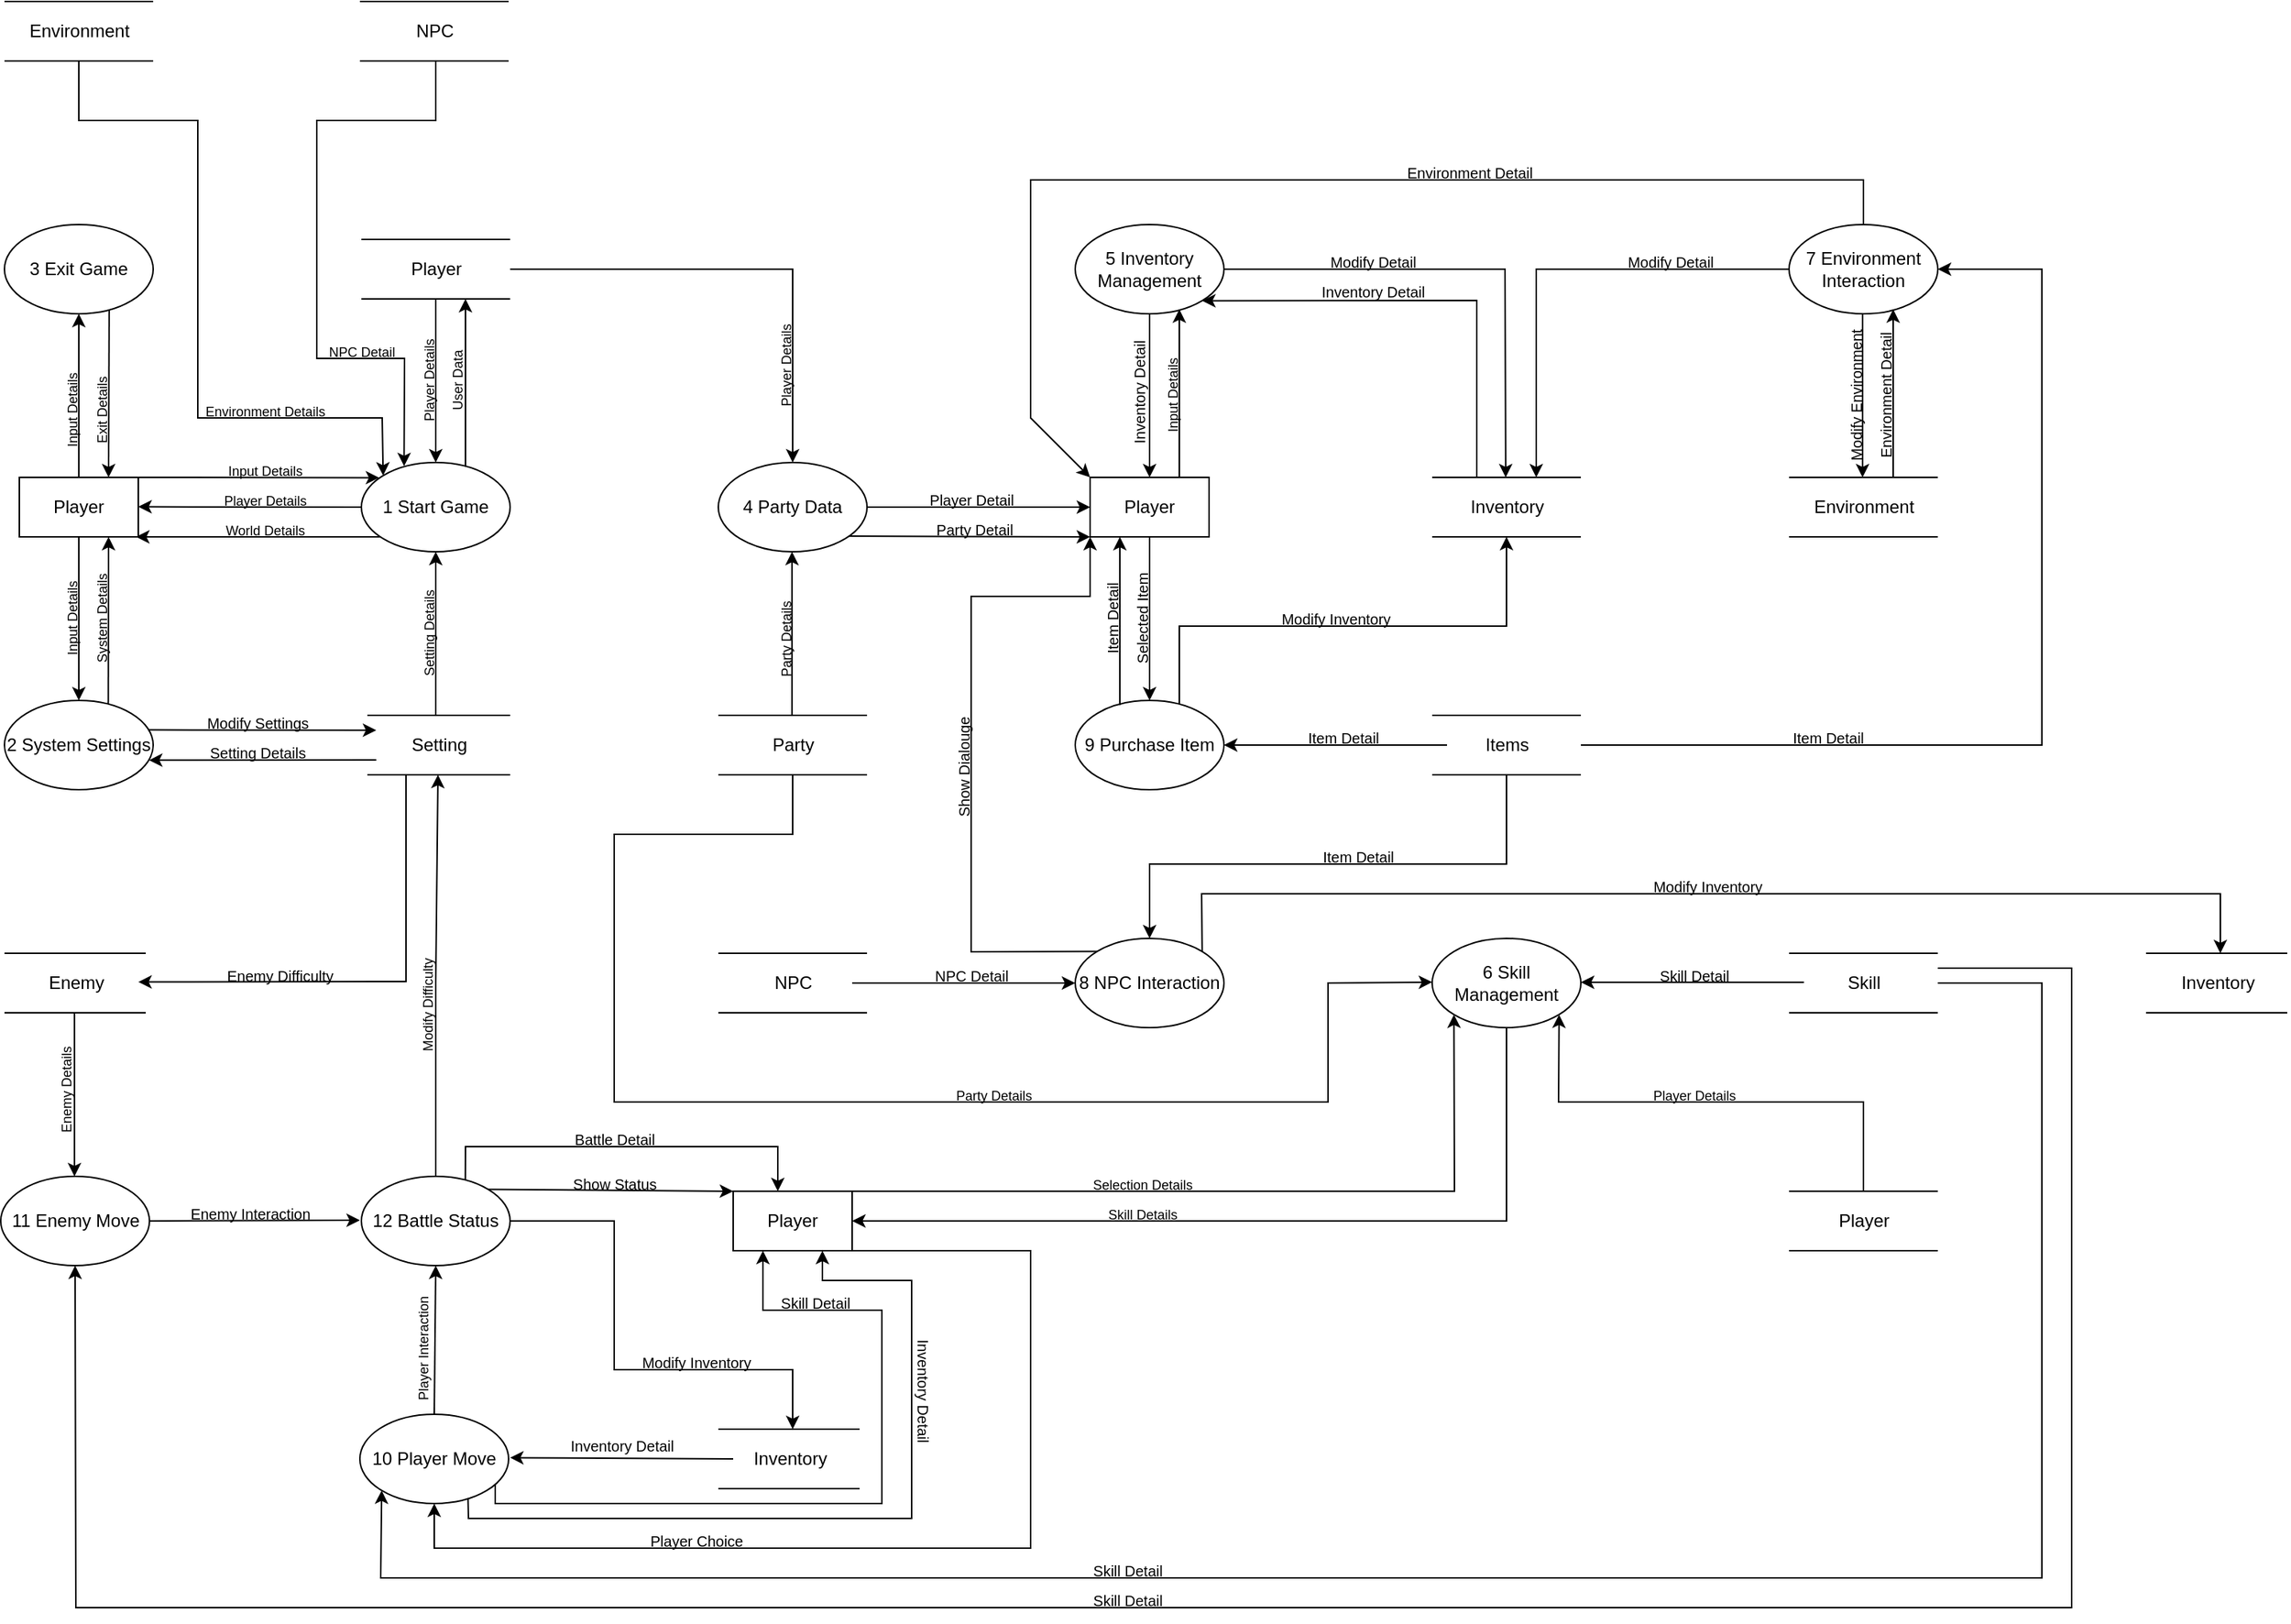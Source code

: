 <mxfile version="25.0.3">
  <diagram name="Page-1" id="CWhURNsdnc9tX_yfzeN_">
    <mxGraphModel dx="379" dy="1373" grid="1" gridSize="10" guides="1" tooltips="1" connect="1" arrows="1" fold="1" page="1" pageScale="1" pageWidth="827" pageHeight="1169" math="0" shadow="0">
      <root>
        <mxCell id="0" />
        <mxCell id="1" parent="0" />
        <mxCell id="9xch-vxLECyQSL4lX-pL-2" value="Player" style="rounded=0;whiteSpace=wrap;html=1;" parent="1" vertex="1">
          <mxGeometry x="80" y="120" width="80" height="40" as="geometry" />
        </mxCell>
        <mxCell id="9xch-vxLECyQSL4lX-pL-3" value="1 Start Game" style="ellipse;whiteSpace=wrap;html=1;" parent="1" vertex="1">
          <mxGeometry x="310" y="110" width="100" height="60" as="geometry" />
        </mxCell>
        <mxCell id="9xch-vxLECyQSL4lX-pL-4" value="2 System Settings" style="ellipse;whiteSpace=wrap;html=1;" parent="1" vertex="1">
          <mxGeometry x="70" y="270" width="100" height="60" as="geometry" />
        </mxCell>
        <mxCell id="9xch-vxLECyQSL4lX-pL-5" value="3 Exit Game" style="ellipse;whiteSpace=wrap;html=1;" parent="1" vertex="1">
          <mxGeometry x="70" y="-50" width="100" height="60" as="geometry" />
        </mxCell>
        <mxCell id="9xch-vxLECyQSL4lX-pL-6" value="8 NPC Interaction" style="ellipse;whiteSpace=wrap;html=1;" parent="1" vertex="1">
          <mxGeometry x="790" y="430" width="100" height="60" as="geometry" />
        </mxCell>
        <mxCell id="9xch-vxLECyQSL4lX-pL-7" value="7 Environment Interaction" style="ellipse;whiteSpace=wrap;html=1;" parent="1" vertex="1">
          <mxGeometry x="1270" y="-50" width="100" height="60" as="geometry" />
        </mxCell>
        <mxCell id="9xch-vxLECyQSL4lX-pL-8" value="5 Inventory Management" style="ellipse;whiteSpace=wrap;html=1;" parent="1" vertex="1">
          <mxGeometry x="790" y="-50" width="100" height="60" as="geometry" />
        </mxCell>
        <mxCell id="9xch-vxLECyQSL4lX-pL-9" value="6 Skill Management" style="ellipse;whiteSpace=wrap;html=1;" parent="1" vertex="1">
          <mxGeometry x="1030" y="430" width="100" height="60" as="geometry" />
        </mxCell>
        <mxCell id="9xch-vxLECyQSL4lX-pL-10" value="9 Purchase Item" style="ellipse;whiteSpace=wrap;html=1;" parent="1" vertex="1">
          <mxGeometry x="790" y="270" width="100" height="60" as="geometry" />
        </mxCell>
        <mxCell id="9xch-vxLECyQSL4lX-pL-11" value="10 Player Move" style="ellipse;whiteSpace=wrap;html=1;" parent="1" vertex="1">
          <mxGeometry x="309" y="750" width="100" height="60" as="geometry" />
        </mxCell>
        <mxCell id="9xch-vxLECyQSL4lX-pL-12" value="11 Enemy Move" style="ellipse;whiteSpace=wrap;html=1;" parent="1" vertex="1">
          <mxGeometry x="67.5" y="590" width="100" height="60" as="geometry" />
        </mxCell>
        <mxCell id="9xch-vxLECyQSL4lX-pL-13" value="4 Party Data" style="ellipse;whiteSpace=wrap;html=1;" parent="1" vertex="1">
          <mxGeometry x="550" y="110" width="100" height="60" as="geometry" />
        </mxCell>
        <mxCell id="9xch-vxLECyQSL4lX-pL-14" value="" style="endArrow=classic;html=1;rounded=0;entryX=0.12;entryY=0.17;entryDx=0;entryDy=0;entryPerimeter=0;" parent="1" target="9xch-vxLECyQSL4lX-pL-3" edge="1">
          <mxGeometry width="50" height="50" relative="1" as="geometry">
            <mxPoint x="160" y="120.0" as="sourcePoint" />
            <mxPoint x="310" y="120.0" as="targetPoint" />
          </mxGeometry>
        </mxCell>
        <mxCell id="9xch-vxLECyQSL4lX-pL-15" value="" style="endArrow=classic;html=1;rounded=0;entryX=0.5;entryY=1;entryDx=0;entryDy=0;exitX=0.5;exitY=0;exitDx=0;exitDy=0;" parent="1" source="9xch-vxLECyQSL4lX-pL-2" target="9xch-vxLECyQSL4lX-pL-5" edge="1">
          <mxGeometry width="50" height="50" relative="1" as="geometry">
            <mxPoint x="70" y="90" as="sourcePoint" />
            <mxPoint x="220" y="90" as="targetPoint" />
          </mxGeometry>
        </mxCell>
        <mxCell id="9xch-vxLECyQSL4lX-pL-16" value="" style="endArrow=classic;html=1;rounded=0;entryX=0.5;entryY=0;entryDx=0;entryDy=0;exitX=0.5;exitY=1;exitDx=0;exitDy=0;" parent="1" source="9xch-vxLECyQSL4lX-pL-2" target="9xch-vxLECyQSL4lX-pL-4" edge="1">
          <mxGeometry width="50" height="50" relative="1" as="geometry">
            <mxPoint x="130" y="130" as="sourcePoint" />
            <mxPoint x="130" y="20" as="targetPoint" />
          </mxGeometry>
        </mxCell>
        <mxCell id="9xch-vxLECyQSL4lX-pL-17" value="" style="endArrow=classic;html=1;rounded=0;entryX=1;entryY=0.75;entryDx=0;entryDy=0;exitX=0.126;exitY=0.833;exitDx=0;exitDy=0;exitPerimeter=0;" parent="1" source="9xch-vxLECyQSL4lX-pL-3" edge="1">
          <mxGeometry width="50" height="50" relative="1" as="geometry">
            <mxPoint x="320" y="160" as="sourcePoint" />
            <mxPoint x="158.5" y="160" as="targetPoint" />
          </mxGeometry>
        </mxCell>
        <mxCell id="9xch-vxLECyQSL4lX-pL-18" value="&lt;font style=&quot;font-size: 9px;&quot;&gt;Input Details&lt;/font&gt;" style="text;html=1;align=center;verticalAlign=middle;resizable=0;points=[];autosize=1;strokeColor=none;fillColor=none;" parent="1" vertex="1">
          <mxGeometry x="210" y="100" width="70" height="30" as="geometry" />
        </mxCell>
        <mxCell id="9xch-vxLECyQSL4lX-pL-19" value="&lt;font style=&quot;font-size: 9px;&quot;&gt;World Details&lt;/font&gt;" style="text;html=1;align=center;verticalAlign=middle;resizable=0;points=[];autosize=1;strokeColor=none;fillColor=none;" parent="1" vertex="1">
          <mxGeometry x="205" y="140" width="80" height="30" as="geometry" />
        </mxCell>
        <mxCell id="9xch-vxLECyQSL4lX-pL-20" value="" style="endArrow=classic;html=1;rounded=0;entryX=1;entryY=0;entryDx=0;entryDy=0;" parent="1" edge="1">
          <mxGeometry width="50" height="50" relative="1" as="geometry">
            <mxPoint x="310" y="140" as="sourcePoint" />
            <mxPoint x="160" y="139.76" as="targetPoint" />
          </mxGeometry>
        </mxCell>
        <mxCell id="9xch-vxLECyQSL4lX-pL-22" value="&lt;font style=&quot;font-size: 9px;&quot;&gt;Player Details&lt;/font&gt;" style="text;html=1;align=center;verticalAlign=middle;resizable=0;points=[];autosize=1;strokeColor=none;fillColor=none;" parent="1" vertex="1">
          <mxGeometry x="205" y="120" width="80" height="30" as="geometry" />
        </mxCell>
        <mxCell id="9xch-vxLECyQSL4lX-pL-23" value="&lt;font style=&quot;font-size: 9px;&quot;&gt;Input Details&lt;/font&gt;" style="text;html=1;align=center;verticalAlign=middle;resizable=0;points=[];autosize=1;strokeColor=none;fillColor=none;rotation=-90;" parent="1" vertex="1">
          <mxGeometry x="80" y="60" width="70" height="30" as="geometry" />
        </mxCell>
        <mxCell id="9xch-vxLECyQSL4lX-pL-25" value="" style="endArrow=classic;html=1;rounded=0;entryX=0.75;entryY=0;entryDx=0;entryDy=0;exitX=0.704;exitY=0.961;exitDx=0;exitDy=0;exitPerimeter=0;" parent="1" source="9xch-vxLECyQSL4lX-pL-5" target="9xch-vxLECyQSL4lX-pL-2" edge="1">
          <mxGeometry width="50" height="50" relative="1" as="geometry">
            <mxPoint x="140" y="10" as="sourcePoint" />
            <mxPoint x="180" y="60" as="targetPoint" />
          </mxGeometry>
        </mxCell>
        <mxCell id="9xch-vxLECyQSL4lX-pL-26" value="&lt;font style=&quot;font-size: 9px;&quot;&gt;Exit Details&lt;/font&gt;" style="text;html=1;align=center;verticalAlign=middle;resizable=0;points=[];autosize=1;strokeColor=none;fillColor=none;rotation=-90;" parent="1" vertex="1">
          <mxGeometry x="100" y="60" width="70" height="30" as="geometry" />
        </mxCell>
        <mxCell id="9xch-vxLECyQSL4lX-pL-27" value="&lt;font style=&quot;font-size: 9px;&quot;&gt;Setting Details&lt;/font&gt;" style="text;html=1;align=center;verticalAlign=middle;resizable=0;points=[];autosize=1;strokeColor=none;fillColor=none;rotation=-90;" parent="1" vertex="1">
          <mxGeometry x="315" y="210" width="80" height="30" as="geometry" />
        </mxCell>
        <mxCell id="9xch-vxLECyQSL4lX-pL-28" value="" style="endArrow=classic;html=1;rounded=0;entryX=0.5;entryY=1;entryDx=0;entryDy=0;exitX=0.698;exitY=0.041;exitDx=0;exitDy=0;exitPerimeter=0;" parent="1" source="9xch-vxLECyQSL4lX-pL-4" edge="1">
          <mxGeometry width="50" height="50" relative="1" as="geometry">
            <mxPoint x="140" y="270" as="sourcePoint" />
            <mxPoint x="140" y="160" as="targetPoint" />
          </mxGeometry>
        </mxCell>
        <mxCell id="9xch-vxLECyQSL4lX-pL-29" value="&lt;font style=&quot;font-size: 9px;&quot;&gt;System Details&lt;/font&gt;" style="text;html=1;align=center;verticalAlign=middle;resizable=0;points=[];autosize=1;strokeColor=none;fillColor=none;rotation=-90;" parent="1" vertex="1">
          <mxGeometry x="95" y="200" width="80" height="30" as="geometry" />
        </mxCell>
        <mxCell id="9xch-vxLECyQSL4lX-pL-34" value="" style="group" parent="1" vertex="1" connectable="0">
          <mxGeometry x="314" y="280" width="96" height="40" as="geometry" />
        </mxCell>
        <mxCell id="9xch-vxLECyQSL4lX-pL-30" value="" style="endArrow=none;html=1;rounded=0;movable=1;resizable=1;rotatable=1;deletable=1;editable=1;locked=0;connectable=1;" parent="9xch-vxLECyQSL4lX-pL-34" edge="1">
          <mxGeometry width="50" height="50" relative="1" as="geometry">
            <mxPoint as="sourcePoint" />
            <mxPoint x="96" as="targetPoint" />
          </mxGeometry>
        </mxCell>
        <mxCell id="9xch-vxLECyQSL4lX-pL-31" value="" style="endArrow=none;html=1;rounded=0;movable=1;resizable=1;rotatable=1;deletable=1;editable=1;locked=0;connectable=1;" parent="9xch-vxLECyQSL4lX-pL-34" edge="1">
          <mxGeometry width="50" height="50" relative="1" as="geometry">
            <mxPoint y="40" as="sourcePoint" />
            <mxPoint x="96" y="40" as="targetPoint" />
          </mxGeometry>
        </mxCell>
        <mxCell id="9xch-vxLECyQSL4lX-pL-32" value="Setting" style="text;html=1;align=center;verticalAlign=middle;resizable=1;points=[];autosize=1;strokeColor=none;fillColor=none;movable=1;rotatable=1;deletable=1;editable=1;locked=0;connectable=1;" parent="9xch-vxLECyQSL4lX-pL-34" vertex="1">
          <mxGeometry x="19.2" y="5" width="57.6" height="30" as="geometry" />
        </mxCell>
        <mxCell id="9xch-vxLECyQSL4lX-pL-35" value="" style="group" parent="1" vertex="1" connectable="0">
          <mxGeometry x="550" y="440" width="120" height="40" as="geometry" />
        </mxCell>
        <mxCell id="9xch-vxLECyQSL4lX-pL-36" value="" style="endArrow=none;html=1;rounded=0;movable=1;resizable=1;rotatable=1;deletable=1;editable=1;locked=0;connectable=1;" parent="9xch-vxLECyQSL4lX-pL-35" edge="1">
          <mxGeometry width="50" height="50" relative="1" as="geometry">
            <mxPoint as="sourcePoint" />
            <mxPoint x="100" as="targetPoint" />
          </mxGeometry>
        </mxCell>
        <mxCell id="9xch-vxLECyQSL4lX-pL-37" value="" style="endArrow=none;html=1;rounded=0;movable=1;resizable=1;rotatable=1;deletable=1;editable=1;locked=0;connectable=1;" parent="9xch-vxLECyQSL4lX-pL-35" edge="1">
          <mxGeometry width="50" height="50" relative="1" as="geometry">
            <mxPoint y="40" as="sourcePoint" />
            <mxPoint x="100" y="40" as="targetPoint" />
          </mxGeometry>
        </mxCell>
        <mxCell id="9xch-vxLECyQSL4lX-pL-38" value="NPC" style="text;html=1;align=center;verticalAlign=middle;resizable=1;points=[];autosize=1;strokeColor=none;fillColor=none;movable=1;rotatable=1;deletable=1;editable=1;locked=0;connectable=1;" parent="9xch-vxLECyQSL4lX-pL-35" vertex="1">
          <mxGeometry x="25" y="5" width="50" height="30" as="geometry" />
        </mxCell>
        <mxCell id="9xch-vxLECyQSL4lX-pL-39" value="" style="group" parent="1" vertex="1" connectable="0">
          <mxGeometry x="310" y="-40" width="100" height="40" as="geometry" />
        </mxCell>
        <mxCell id="9xch-vxLECyQSL4lX-pL-40" value="" style="endArrow=none;html=1;rounded=0;movable=1;resizable=1;rotatable=1;deletable=1;editable=1;locked=0;connectable=1;" parent="9xch-vxLECyQSL4lX-pL-39" edge="1">
          <mxGeometry width="50" height="50" relative="1" as="geometry">
            <mxPoint as="sourcePoint" />
            <mxPoint x="100" as="targetPoint" />
          </mxGeometry>
        </mxCell>
        <mxCell id="9xch-vxLECyQSL4lX-pL-41" value="" style="endArrow=none;html=1;rounded=0;movable=1;resizable=1;rotatable=1;deletable=1;editable=1;locked=0;connectable=1;" parent="9xch-vxLECyQSL4lX-pL-39" edge="1">
          <mxGeometry width="50" height="50" relative="1" as="geometry">
            <mxPoint y="40" as="sourcePoint" />
            <mxPoint x="100" y="40" as="targetPoint" />
          </mxGeometry>
        </mxCell>
        <mxCell id="9xch-vxLECyQSL4lX-pL-42" value="Player" style="text;html=1;align=center;verticalAlign=middle;resizable=1;points=[];autosize=1;strokeColor=none;fillColor=none;movable=1;rotatable=1;deletable=1;editable=1;locked=0;connectable=1;" parent="9xch-vxLECyQSL4lX-pL-39" vertex="1">
          <mxGeometry x="20" y="5" width="60" height="30" as="geometry" />
        </mxCell>
        <mxCell id="9xch-vxLECyQSL4lX-pL-43" value="" style="group" parent="1" vertex="1" connectable="0">
          <mxGeometry x="1030" y="120" width="100" height="40" as="geometry" />
        </mxCell>
        <mxCell id="9xch-vxLECyQSL4lX-pL-44" value="" style="endArrow=none;html=1;rounded=0;movable=1;resizable=1;rotatable=1;deletable=1;editable=1;locked=0;connectable=1;" parent="9xch-vxLECyQSL4lX-pL-43" edge="1">
          <mxGeometry width="50" height="50" relative="1" as="geometry">
            <mxPoint as="sourcePoint" />
            <mxPoint x="100" as="targetPoint" />
          </mxGeometry>
        </mxCell>
        <mxCell id="9xch-vxLECyQSL4lX-pL-45" value="" style="endArrow=none;html=1;rounded=0;movable=1;resizable=1;rotatable=1;deletable=1;editable=1;locked=0;connectable=1;" parent="9xch-vxLECyQSL4lX-pL-43" edge="1">
          <mxGeometry width="50" height="50" relative="1" as="geometry">
            <mxPoint y="40" as="sourcePoint" />
            <mxPoint x="100" y="40" as="targetPoint" />
          </mxGeometry>
        </mxCell>
        <mxCell id="9xch-vxLECyQSL4lX-pL-46" value="Inventory" style="text;html=1;align=center;verticalAlign=middle;resizable=1;points=[];autosize=1;strokeColor=none;fillColor=none;movable=1;rotatable=1;deletable=1;editable=1;locked=0;connectable=1;" parent="9xch-vxLECyQSL4lX-pL-43" vertex="1">
          <mxGeometry x="15" y="5" width="70" height="30" as="geometry" />
        </mxCell>
        <mxCell id="9xch-vxLECyQSL4lX-pL-47" value="" style="endArrow=classic;html=1;rounded=0;entryX=0.5;entryY=0;entryDx=0;entryDy=0;" parent="1" target="9xch-vxLECyQSL4lX-pL-3" edge="1">
          <mxGeometry width="50" height="50" relative="1" as="geometry">
            <mxPoint x="360" as="sourcePoint" />
            <mxPoint x="472" y="74.66" as="targetPoint" />
          </mxGeometry>
        </mxCell>
        <mxCell id="9xch-vxLECyQSL4lX-pL-54" value="" style="endArrow=classic;html=1;rounded=0;entryX=0.5;entryY=1;entryDx=0;entryDy=0;" parent="1" target="9xch-vxLECyQSL4lX-pL-3" edge="1">
          <mxGeometry width="50" height="50" relative="1" as="geometry">
            <mxPoint x="360" y="280" as="sourcePoint" />
            <mxPoint x="409.31" y="260" as="targetPoint" />
          </mxGeometry>
        </mxCell>
        <mxCell id="9xch-vxLECyQSL4lX-pL-57" value="&lt;font style=&quot;font-size: 9px;&quot;&gt;Player Details&lt;/font&gt;" style="text;html=1;align=center;verticalAlign=middle;resizable=0;points=[];autosize=1;strokeColor=none;fillColor=none;rotation=-90;" parent="1" vertex="1">
          <mxGeometry x="315" y="40" width="80" height="30" as="geometry" />
        </mxCell>
        <mxCell id="9xch-vxLECyQSL4lX-pL-58" value="&lt;font style=&quot;font-size: 9px;&quot;&gt;Input Details&lt;/font&gt;" style="text;html=1;align=center;verticalAlign=middle;resizable=0;points=[];autosize=1;strokeColor=none;fillColor=none;rotation=-90;" parent="1" vertex="1">
          <mxGeometry x="80" y="200" width="70" height="30" as="geometry" />
        </mxCell>
        <mxCell id="9xch-vxLECyQSL4lX-pL-59" value="" style="endArrow=classic;html=1;rounded=0;exitX=0.967;exitY=0.33;exitDx=0;exitDy=0;exitPerimeter=0;" parent="1" source="9xch-vxLECyQSL4lX-pL-4" edge="1">
          <mxGeometry width="50" height="50" relative="1" as="geometry">
            <mxPoint x="170" y="290" as="sourcePoint" />
            <mxPoint x="320" y="290" as="targetPoint" />
          </mxGeometry>
        </mxCell>
        <mxCell id="9xch-vxLECyQSL4lX-pL-60" value="" style="endArrow=classic;html=1;rounded=0;entryX=0.972;entryY=0.669;entryDx=0;entryDy=0;entryPerimeter=0;" parent="1" target="9xch-vxLECyQSL4lX-pL-4" edge="1">
          <mxGeometry width="50" height="50" relative="1" as="geometry">
            <mxPoint x="320" y="310" as="sourcePoint" />
            <mxPoint x="170" y="310" as="targetPoint" />
          </mxGeometry>
        </mxCell>
        <mxCell id="9xch-vxLECyQSL4lX-pL-61" value="&lt;font size=&quot;1&quot;&gt;Modify Settings&lt;/font&gt;" style="text;html=1;align=center;verticalAlign=middle;resizable=0;points=[];autosize=1;strokeColor=none;fillColor=none;" parent="1" vertex="1">
          <mxGeometry x="195" y="270" width="90" height="30" as="geometry" />
        </mxCell>
        <mxCell id="9xch-vxLECyQSL4lX-pL-62" value="&lt;font size=&quot;1&quot;&gt;Setting Details&lt;/font&gt;" style="text;html=1;align=center;verticalAlign=middle;resizable=0;points=[];autosize=1;strokeColor=none;fillColor=none;" parent="1" vertex="1">
          <mxGeometry x="195" y="290" width="90" height="30" as="geometry" />
        </mxCell>
        <mxCell id="9xch-vxLECyQSL4lX-pL-64" value="" style="endArrow=classic;html=1;rounded=0;entryX=0.5;entryY=0;entryDx=0;entryDy=0;" parent="1" target="9xch-vxLECyQSL4lX-pL-13" edge="1">
          <mxGeometry width="50" height="50" relative="1" as="geometry">
            <mxPoint x="410" y="-20" as="sourcePoint" />
            <mxPoint x="559.66" y="110" as="targetPoint" />
            <Array as="points">
              <mxPoint x="600" y="-20" />
            </Array>
          </mxGeometry>
        </mxCell>
        <mxCell id="9xch-vxLECyQSL4lX-pL-65" value="&lt;font style=&quot;font-size: 9px;&quot;&gt;Player Details&lt;/font&gt;" style="text;html=1;align=center;verticalAlign=middle;resizable=0;points=[];autosize=1;strokeColor=none;fillColor=none;rotation=-90;" parent="1" vertex="1">
          <mxGeometry x="555" y="30" width="80" height="30" as="geometry" />
        </mxCell>
        <mxCell id="9xch-vxLECyQSL4lX-pL-66" value="" style="endArrow=classic;html=1;rounded=0;exitX=0.7;exitY=0.048;exitDx=0;exitDy=0;exitPerimeter=0;" parent="1" source="9xch-vxLECyQSL4lX-pL-3" edge="1">
          <mxGeometry width="50" height="50" relative="1" as="geometry">
            <mxPoint x="380" y="110" as="sourcePoint" />
            <mxPoint x="380" as="targetPoint" />
          </mxGeometry>
        </mxCell>
        <mxCell id="9xch-vxLECyQSL4lX-pL-67" value="&lt;font style=&quot;font-size: 9px;&quot;&gt;User Data&lt;/font&gt;" style="text;html=1;align=center;verticalAlign=middle;resizable=0;points=[];autosize=1;strokeColor=none;fillColor=none;rotation=-90;" parent="1" vertex="1">
          <mxGeometry x="344" y="40" width="60" height="30" as="geometry" />
        </mxCell>
        <mxCell id="9xch-vxLECyQSL4lX-pL-69" value="Player" style="rounded=0;whiteSpace=wrap;html=1;" parent="1" vertex="1">
          <mxGeometry x="800" y="120" width="80" height="40" as="geometry" />
        </mxCell>
        <mxCell id="9xch-vxLECyQSL4lX-pL-70" value="" style="endArrow=classic;html=1;rounded=0;entryX=0;entryY=0.5;entryDx=0;entryDy=0;exitX=1;exitY=0.5;exitDx=0;exitDy=0;" parent="1" source="9xch-vxLECyQSL4lX-pL-13" target="9xch-vxLECyQSL4lX-pL-69" edge="1">
          <mxGeometry width="50" height="50" relative="1" as="geometry">
            <mxPoint x="650" y="134.71" as="sourcePoint" />
            <mxPoint x="760" y="134.71" as="targetPoint" />
          </mxGeometry>
        </mxCell>
        <mxCell id="9xch-vxLECyQSL4lX-pL-71" value="&lt;font size=&quot;1&quot;&gt;Player Detail&lt;/font&gt;" style="text;html=1;align=center;verticalAlign=middle;resizable=0;points=[];autosize=1;strokeColor=none;fillColor=none;" parent="1" vertex="1">
          <mxGeometry x="680" y="120" width="80" height="30" as="geometry" />
        </mxCell>
        <mxCell id="9xch-vxLECyQSL4lX-pL-72" value="" style="group" parent="1" vertex="1" connectable="0">
          <mxGeometry x="550" y="280" width="100" height="40" as="geometry" />
        </mxCell>
        <mxCell id="9xch-vxLECyQSL4lX-pL-73" value="" style="endArrow=none;html=1;rounded=0;movable=1;resizable=1;rotatable=1;deletable=1;editable=1;locked=0;connectable=1;" parent="9xch-vxLECyQSL4lX-pL-72" edge="1">
          <mxGeometry width="50" height="50" relative="1" as="geometry">
            <mxPoint as="sourcePoint" />
            <mxPoint x="100" as="targetPoint" />
          </mxGeometry>
        </mxCell>
        <mxCell id="9xch-vxLECyQSL4lX-pL-74" value="" style="endArrow=none;html=1;rounded=0;movable=1;resizable=1;rotatable=1;deletable=1;editable=1;locked=0;connectable=1;" parent="9xch-vxLECyQSL4lX-pL-72" edge="1">
          <mxGeometry width="50" height="50" relative="1" as="geometry">
            <mxPoint y="40" as="sourcePoint" />
            <mxPoint x="100" y="40" as="targetPoint" />
          </mxGeometry>
        </mxCell>
        <mxCell id="9xch-vxLECyQSL4lX-pL-75" value="Party" style="text;html=1;align=center;verticalAlign=middle;resizable=1;points=[];autosize=1;strokeColor=none;fillColor=none;movable=1;rotatable=1;deletable=1;editable=1;locked=0;connectable=1;" parent="9xch-vxLECyQSL4lX-pL-72" vertex="1">
          <mxGeometry x="25" y="5" width="50" height="30" as="geometry" />
        </mxCell>
        <mxCell id="9xch-vxLECyQSL4lX-pL-76" value="" style="endArrow=classic;html=1;rounded=0;entryX=0.5;entryY=1;entryDx=0;entryDy=0;" parent="1" edge="1">
          <mxGeometry width="50" height="50" relative="1" as="geometry">
            <mxPoint x="599.57" y="280" as="sourcePoint" />
            <mxPoint x="599.57" y="170" as="targetPoint" />
          </mxGeometry>
        </mxCell>
        <mxCell id="9xch-vxLECyQSL4lX-pL-77" value="&lt;font style=&quot;font-size: 9px;&quot;&gt;Party Details&lt;/font&gt;" style="text;html=1;align=center;verticalAlign=middle;resizable=0;points=[];autosize=1;strokeColor=none;fillColor=none;rotation=-90;" parent="1" vertex="1">
          <mxGeometry x="560" y="214" width="70" height="30" as="geometry" />
        </mxCell>
        <mxCell id="9xch-vxLECyQSL4lX-pL-81" value="" style="group" parent="1" vertex="1" connectable="0">
          <mxGeometry x="70" y="440" width="95" height="40" as="geometry" />
        </mxCell>
        <mxCell id="9xch-vxLECyQSL4lX-pL-82" value="" style="endArrow=none;html=1;rounded=0;movable=1;resizable=1;rotatable=1;deletable=1;editable=1;locked=0;connectable=1;" parent="9xch-vxLECyQSL4lX-pL-81" edge="1">
          <mxGeometry width="50" height="50" relative="1" as="geometry">
            <mxPoint as="sourcePoint" />
            <mxPoint x="95" as="targetPoint" />
          </mxGeometry>
        </mxCell>
        <mxCell id="9xch-vxLECyQSL4lX-pL-83" value="" style="endArrow=none;html=1;rounded=0;movable=1;resizable=1;rotatable=1;deletable=1;editable=1;locked=0;connectable=1;" parent="9xch-vxLECyQSL4lX-pL-81" edge="1">
          <mxGeometry width="50" height="50" relative="1" as="geometry">
            <mxPoint y="40" as="sourcePoint" />
            <mxPoint x="95" y="40" as="targetPoint" />
          </mxGeometry>
        </mxCell>
        <mxCell id="9xch-vxLECyQSL4lX-pL-84" value="Enemy" style="text;html=1;align=center;verticalAlign=middle;resizable=1;points=[];autosize=1;strokeColor=none;fillColor=none;movable=1;rotatable=1;deletable=1;editable=1;locked=0;connectable=1;" parent="9xch-vxLECyQSL4lX-pL-81" vertex="1">
          <mxGeometry x="19" y="5" width="57" height="30" as="geometry" />
        </mxCell>
        <mxCell id="9xch-vxLECyQSL4lX-pL-85" value="" style="group" parent="1" vertex="1" connectable="0">
          <mxGeometry x="1030" y="280" width="100" height="40" as="geometry" />
        </mxCell>
        <mxCell id="9xch-vxLECyQSL4lX-pL-86" value="" style="endArrow=none;html=1;rounded=0;movable=1;resizable=1;rotatable=1;deletable=1;editable=1;locked=0;connectable=1;" parent="9xch-vxLECyQSL4lX-pL-85" edge="1">
          <mxGeometry width="50" height="50" relative="1" as="geometry">
            <mxPoint as="sourcePoint" />
            <mxPoint x="100" as="targetPoint" />
          </mxGeometry>
        </mxCell>
        <mxCell id="9xch-vxLECyQSL4lX-pL-87" value="" style="endArrow=none;html=1;rounded=0;movable=1;resizable=1;rotatable=1;deletable=1;editable=1;locked=0;connectable=1;" parent="9xch-vxLECyQSL4lX-pL-85" edge="1">
          <mxGeometry width="50" height="50" relative="1" as="geometry">
            <mxPoint y="40" as="sourcePoint" />
            <mxPoint x="100" y="40" as="targetPoint" />
          </mxGeometry>
        </mxCell>
        <mxCell id="9xch-vxLECyQSL4lX-pL-88" value="Items" style="text;html=1;align=center;verticalAlign=middle;resizable=1;points=[];autosize=1;strokeColor=none;fillColor=none;movable=1;rotatable=1;deletable=1;editable=1;locked=0;connectable=1;" parent="9xch-vxLECyQSL4lX-pL-85" vertex="1">
          <mxGeometry x="25" y="5" width="50" height="30" as="geometry" />
        </mxCell>
        <mxCell id="9xch-vxLECyQSL4lX-pL-93" value="" style="group" parent="1" vertex="1" connectable="0">
          <mxGeometry x="1270" y="440" width="100" height="40" as="geometry" />
        </mxCell>
        <mxCell id="9xch-vxLECyQSL4lX-pL-94" value="" style="endArrow=none;html=1;rounded=0;movable=1;resizable=1;rotatable=1;deletable=1;editable=1;locked=0;connectable=1;" parent="9xch-vxLECyQSL4lX-pL-93" edge="1">
          <mxGeometry width="50" height="50" relative="1" as="geometry">
            <mxPoint as="sourcePoint" />
            <mxPoint x="100" as="targetPoint" />
          </mxGeometry>
        </mxCell>
        <mxCell id="9xch-vxLECyQSL4lX-pL-95" value="" style="endArrow=none;html=1;rounded=0;movable=1;resizable=1;rotatable=1;deletable=1;editable=1;locked=0;connectable=1;" parent="9xch-vxLECyQSL4lX-pL-93" edge="1">
          <mxGeometry width="50" height="50" relative="1" as="geometry">
            <mxPoint y="40" as="sourcePoint" />
            <mxPoint x="100" y="40" as="targetPoint" />
          </mxGeometry>
        </mxCell>
        <mxCell id="9xch-vxLECyQSL4lX-pL-96" value="Skill" style="text;html=1;align=center;verticalAlign=middle;resizable=1;points=[];autosize=1;strokeColor=none;fillColor=none;movable=1;rotatable=1;deletable=1;editable=1;locked=0;connectable=1;" parent="9xch-vxLECyQSL4lX-pL-93" vertex="1">
          <mxGeometry x="25" y="5" width="50" height="30" as="geometry" />
        </mxCell>
        <mxCell id="9xch-vxLECyQSL4lX-pL-99" value="Player" style="rounded=0;whiteSpace=wrap;html=1;" parent="1" vertex="1">
          <mxGeometry x="560" y="600" width="80" height="40" as="geometry" />
        </mxCell>
        <mxCell id="9xch-vxLECyQSL4lX-pL-100" value="" style="group" parent="1" vertex="1" connectable="0">
          <mxGeometry x="1270" y="120" width="100" height="40" as="geometry" />
        </mxCell>
        <mxCell id="9xch-vxLECyQSL4lX-pL-101" value="" style="endArrow=none;html=1;rounded=0;movable=1;resizable=1;rotatable=1;deletable=1;editable=1;locked=0;connectable=1;" parent="9xch-vxLECyQSL4lX-pL-100" edge="1">
          <mxGeometry width="50" height="50" relative="1" as="geometry">
            <mxPoint as="sourcePoint" />
            <mxPoint x="100" as="targetPoint" />
          </mxGeometry>
        </mxCell>
        <mxCell id="9xch-vxLECyQSL4lX-pL-102" value="" style="endArrow=none;html=1;rounded=0;movable=1;resizable=1;rotatable=1;deletable=1;editable=1;locked=0;connectable=1;" parent="9xch-vxLECyQSL4lX-pL-100" edge="1">
          <mxGeometry width="50" height="50" relative="1" as="geometry">
            <mxPoint y="40" as="sourcePoint" />
            <mxPoint x="100" y="40" as="targetPoint" />
          </mxGeometry>
        </mxCell>
        <mxCell id="9xch-vxLECyQSL4lX-pL-103" value="Environment" style="text;html=1;align=center;verticalAlign=middle;resizable=1;points=[];autosize=1;strokeColor=none;fillColor=none;movable=1;rotatable=1;deletable=1;editable=1;locked=0;connectable=1;" parent="9xch-vxLECyQSL4lX-pL-100" vertex="1">
          <mxGeometry x="5" y="5" width="90" height="30" as="geometry" />
        </mxCell>
        <mxCell id="9xch-vxLECyQSL4lX-pL-104" value="" style="endArrow=classic;html=1;rounded=0;entryX=1;entryY=0.5;entryDx=0;entryDy=0;" parent="1" target="9xch-vxLECyQSL4lX-pL-10" edge="1">
          <mxGeometry width="50" height="50" relative="1" as="geometry">
            <mxPoint x="1040" y="300" as="sourcePoint" />
            <mxPoint x="1050" y="350" as="targetPoint" />
          </mxGeometry>
        </mxCell>
        <mxCell id="9xch-vxLECyQSL4lX-pL-106" value="&lt;font size=&quot;1&quot;&gt;Item Detail&lt;/font&gt;" style="text;html=1;align=center;verticalAlign=middle;resizable=0;points=[];autosize=1;strokeColor=none;fillColor=none;" parent="1" vertex="1">
          <mxGeometry x="935" y="280" width="70" height="30" as="geometry" />
        </mxCell>
        <mxCell id="9xch-vxLECyQSL4lX-pL-107" value="" style="endArrow=classic;html=1;rounded=0;entryX=1;entryY=0.5;entryDx=0;entryDy=0;" parent="1" edge="1">
          <mxGeometry width="50" height="50" relative="1" as="geometry">
            <mxPoint x="1280" y="459.47" as="sourcePoint" />
            <mxPoint x="1130" y="459.47" as="targetPoint" />
          </mxGeometry>
        </mxCell>
        <mxCell id="9xch-vxLECyQSL4lX-pL-108" value="&lt;font size=&quot;1&quot;&gt;Skill Detail&lt;/font&gt;" style="text;html=1;align=center;verticalAlign=middle;resizable=0;points=[];autosize=1;strokeColor=none;fillColor=none;" parent="1" vertex="1">
          <mxGeometry x="1171" y="440" width="70" height="30" as="geometry" />
        </mxCell>
        <mxCell id="9xch-vxLECyQSL4lX-pL-111" value="" style="endArrow=classic;html=1;rounded=0;entryX=0;entryY=0.5;entryDx=0;entryDy=0;" parent="1" target="9xch-vxLECyQSL4lX-pL-6" edge="1">
          <mxGeometry width="50" height="50" relative="1" as="geometry">
            <mxPoint x="640" y="460" as="sourcePoint" />
            <mxPoint x="645" y="480" as="targetPoint" />
          </mxGeometry>
        </mxCell>
        <mxCell id="9xch-vxLECyQSL4lX-pL-112" value="&lt;font size=&quot;1&quot;&gt;NPC Detail&lt;/font&gt;" style="text;html=1;align=center;verticalAlign=middle;resizable=0;points=[];autosize=1;strokeColor=none;fillColor=none;" parent="1" vertex="1">
          <mxGeometry x="685" y="440" width="70" height="30" as="geometry" />
        </mxCell>
        <mxCell id="9xch-vxLECyQSL4lX-pL-113" value="" style="endArrow=classic;html=1;rounded=0;entryX=0;entryY=1;entryDx=0;entryDy=0;exitX=0.88;exitY=0.825;exitDx=0;exitDy=0;exitPerimeter=0;" parent="1" source="9xch-vxLECyQSL4lX-pL-13" target="9xch-vxLECyQSL4lX-pL-69" edge="1">
          <mxGeometry width="50" height="50" relative="1" as="geometry">
            <mxPoint x="640" y="160" as="sourcePoint" />
            <mxPoint x="796.7" y="159.08" as="targetPoint" />
          </mxGeometry>
        </mxCell>
        <mxCell id="9xch-vxLECyQSL4lX-pL-115" value="&lt;font size=&quot;1&quot;&gt;Party Detail&lt;/font&gt;" style="text;html=1;align=center;verticalAlign=middle;resizable=0;points=[];autosize=1;strokeColor=none;fillColor=none;" parent="1" vertex="1">
          <mxGeometry x="681.7" y="140" width="80" height="30" as="geometry" />
        </mxCell>
        <mxCell id="9xch-vxLECyQSL4lX-pL-117" value="" style="endArrow=classic;html=1;rounded=0;entryX=0.5;entryY=0;entryDx=0;entryDy=0;exitX=0.5;exitY=1;exitDx=0;exitDy=0;" parent="1" source="9xch-vxLECyQSL4lX-pL-69" target="9xch-vxLECyQSL4lX-pL-10" edge="1">
          <mxGeometry width="50" height="50" relative="1" as="geometry">
            <mxPoint x="785" y="120" as="sourcePoint" />
            <mxPoint x="635" y="120" as="targetPoint" />
          </mxGeometry>
        </mxCell>
        <mxCell id="9xch-vxLECyQSL4lX-pL-119" value="" style="endArrow=classic;html=1;rounded=0;exitX=0.3;exitY=0.052;exitDx=0;exitDy=0;exitPerimeter=0;" parent="1" source="9xch-vxLECyQSL4lX-pL-10" edge="1">
          <mxGeometry width="50" height="50" relative="1" as="geometry">
            <mxPoint x="820.0" y="270" as="sourcePoint" />
            <mxPoint x="820" y="160" as="targetPoint" />
          </mxGeometry>
        </mxCell>
        <mxCell id="9xch-vxLECyQSL4lX-pL-121" value="&lt;font size=&quot;1&quot;&gt;Selected Item&lt;/font&gt;" style="text;html=1;align=center;verticalAlign=middle;resizable=0;points=[];autosize=1;strokeColor=none;fillColor=none;rotation=-90;" parent="1" vertex="1">
          <mxGeometry x="795" y="200" width="80" height="30" as="geometry" />
        </mxCell>
        <mxCell id="9xch-vxLECyQSL4lX-pL-122" value="&lt;font size=&quot;1&quot;&gt;Item Detail&lt;/font&gt;" style="text;html=1;align=center;verticalAlign=middle;resizable=0;points=[];autosize=1;strokeColor=none;fillColor=none;rotation=-90;" parent="1" vertex="1">
          <mxGeometry x="780" y="200" width="70" height="30" as="geometry" />
        </mxCell>
        <mxCell id="9xch-vxLECyQSL4lX-pL-123" value="" style="endArrow=classic;html=1;rounded=0;exitX=0.3;exitY=0.052;exitDx=0;exitDy=0;exitPerimeter=0;" parent="1" edge="1">
          <mxGeometry width="50" height="50" relative="1" as="geometry">
            <mxPoint x="860" y="272.49" as="sourcePoint" />
            <mxPoint x="1080" y="160" as="targetPoint" />
            <Array as="points">
              <mxPoint x="860" y="220" />
              <mxPoint x="1080" y="220" />
            </Array>
          </mxGeometry>
        </mxCell>
        <mxCell id="9xch-vxLECyQSL4lX-pL-124" value="&lt;font size=&quot;1&quot;&gt;Modify Inventory&lt;/font&gt;" style="text;html=1;align=center;verticalAlign=middle;resizable=0;points=[];autosize=1;strokeColor=none;fillColor=none;" parent="1" vertex="1">
          <mxGeometry x="915" y="200" width="100" height="30" as="geometry" />
        </mxCell>
        <mxCell id="9xch-vxLECyQSL4lX-pL-125" value="" style="endArrow=classic;html=1;rounded=0;entryX=0.5;entryY=0;entryDx=0;entryDy=0;" parent="1" target="9xch-vxLECyQSL4lX-pL-6" edge="1">
          <mxGeometry width="50" height="50" relative="1" as="geometry">
            <mxPoint x="1080" y="320" as="sourcePoint" />
            <mxPoint x="895" y="340" as="targetPoint" />
            <Array as="points">
              <mxPoint x="1080" y="380" />
              <mxPoint x="840" y="380" />
            </Array>
          </mxGeometry>
        </mxCell>
        <mxCell id="9xch-vxLECyQSL4lX-pL-127" value="&lt;font size=&quot;1&quot;&gt;Item Detail&lt;/font&gt;" style="text;html=1;align=center;verticalAlign=middle;resizable=0;points=[];autosize=1;strokeColor=none;fillColor=none;" parent="1" vertex="1">
          <mxGeometry x="945" y="360" width="70" height="30" as="geometry" />
        </mxCell>
        <mxCell id="9xch-vxLECyQSL4lX-pL-129" value="" style="endArrow=classic;html=1;rounded=0;entryX=1;entryY=0.5;entryDx=0;entryDy=0;" parent="1" target="9xch-vxLECyQSL4lX-pL-99" edge="1">
          <mxGeometry width="50" height="50" relative="1" as="geometry">
            <mxPoint x="1080" y="490" as="sourcePoint" />
            <mxPoint x="875" y="609" as="targetPoint" />
            <Array as="points">
              <mxPoint x="1080" y="620" />
              <mxPoint x="880" y="620" />
            </Array>
          </mxGeometry>
        </mxCell>
        <mxCell id="9xch-vxLECyQSL4lX-pL-130" value="" style="endArrow=classic;html=1;rounded=0;entryX=0;entryY=1;entryDx=0;entryDy=0;" parent="1" target="9xch-vxLECyQSL4lX-pL-9" edge="1">
          <mxGeometry width="50" height="50" relative="1" as="geometry">
            <mxPoint x="640" y="600" as="sourcePoint" />
            <mxPoint x="790" y="600" as="targetPoint" />
            <Array as="points">
              <mxPoint x="1045" y="600" />
            </Array>
          </mxGeometry>
        </mxCell>
        <mxCell id="9xch-vxLECyQSL4lX-pL-131" value="" style="group" parent="1" vertex="1" connectable="0">
          <mxGeometry x="550" y="760" width="95" height="40" as="geometry" />
        </mxCell>
        <mxCell id="9xch-vxLECyQSL4lX-pL-132" value="" style="endArrow=none;html=1;rounded=0;movable=1;resizable=1;rotatable=1;deletable=1;editable=1;locked=0;connectable=1;" parent="9xch-vxLECyQSL4lX-pL-131" edge="1">
          <mxGeometry width="50" height="50" relative="1" as="geometry">
            <mxPoint as="sourcePoint" />
            <mxPoint x="95" as="targetPoint" />
          </mxGeometry>
        </mxCell>
        <mxCell id="9xch-vxLECyQSL4lX-pL-133" value="" style="endArrow=none;html=1;rounded=0;movable=1;resizable=1;rotatable=1;deletable=1;editable=1;locked=0;connectable=1;" parent="9xch-vxLECyQSL4lX-pL-131" edge="1">
          <mxGeometry width="50" height="50" relative="1" as="geometry">
            <mxPoint y="40" as="sourcePoint" />
            <mxPoint x="95" y="40" as="targetPoint" />
          </mxGeometry>
        </mxCell>
        <mxCell id="9xch-vxLECyQSL4lX-pL-134" value="Inventory" style="text;html=1;align=center;verticalAlign=middle;resizable=1;points=[];autosize=1;strokeColor=none;fillColor=none;movable=1;rotatable=1;deletable=1;editable=1;locked=0;connectable=1;" parent="9xch-vxLECyQSL4lX-pL-131" vertex="1">
          <mxGeometry x="14.25" y="5" width="66.5" height="30" as="geometry" />
        </mxCell>
        <mxCell id="9xch-vxLECyQSL4lX-pL-135" value="&lt;font style=&quot;font-size: 9px;&quot;&gt;Selection Details&lt;/font&gt;" style="text;html=1;align=center;verticalAlign=middle;resizable=0;points=[];autosize=1;strokeColor=none;fillColor=none;" parent="1" vertex="1">
          <mxGeometry x="790" y="580" width="90" height="30" as="geometry" />
        </mxCell>
        <mxCell id="9xch-vxLECyQSL4lX-pL-136" value="&lt;font style=&quot;font-size: 9px;&quot;&gt;Skill Details&lt;/font&gt;" style="text;html=1;align=center;verticalAlign=middle;resizable=0;points=[];autosize=1;strokeColor=none;fillColor=none;" parent="1" vertex="1">
          <mxGeometry x="800" y="600" width="70" height="30" as="geometry" />
        </mxCell>
        <mxCell id="9xch-vxLECyQSL4lX-pL-137" value="" style="group" parent="1" vertex="1" connectable="0">
          <mxGeometry x="1270" y="600" width="100" height="40" as="geometry" />
        </mxCell>
        <mxCell id="9xch-vxLECyQSL4lX-pL-138" value="" style="endArrow=none;html=1;rounded=0;movable=1;resizable=1;rotatable=1;deletable=1;editable=1;locked=0;connectable=1;" parent="9xch-vxLECyQSL4lX-pL-137" edge="1">
          <mxGeometry width="50" height="50" relative="1" as="geometry">
            <mxPoint as="sourcePoint" />
            <mxPoint x="100" as="targetPoint" />
          </mxGeometry>
        </mxCell>
        <mxCell id="9xch-vxLECyQSL4lX-pL-139" value="" style="endArrow=none;html=1;rounded=0;movable=1;resizable=1;rotatable=1;deletable=1;editable=1;locked=0;connectable=1;" parent="9xch-vxLECyQSL4lX-pL-137" edge="1">
          <mxGeometry width="50" height="50" relative="1" as="geometry">
            <mxPoint y="40" as="sourcePoint" />
            <mxPoint x="100" y="40" as="targetPoint" />
          </mxGeometry>
        </mxCell>
        <mxCell id="9xch-vxLECyQSL4lX-pL-140" value="Player" style="text;html=1;align=center;verticalAlign=middle;resizable=1;points=[];autosize=1;strokeColor=none;fillColor=none;movable=1;rotatable=1;deletable=1;editable=1;locked=0;connectable=1;" parent="9xch-vxLECyQSL4lX-pL-137" vertex="1">
          <mxGeometry x="20" y="5" width="60" height="30" as="geometry" />
        </mxCell>
        <mxCell id="9xch-vxLECyQSL4lX-pL-141" value="" style="endArrow=classic;html=1;rounded=0;entryX=1;entryY=1;entryDx=0;entryDy=0;" parent="1" target="9xch-vxLECyQSL4lX-pL-9" edge="1">
          <mxGeometry width="50" height="50" relative="1" as="geometry">
            <mxPoint x="1320" y="600" as="sourcePoint" />
            <mxPoint x="1180" y="580" as="targetPoint" />
            <Array as="points">
              <mxPoint x="1320" y="540" />
              <mxPoint x="1115" y="540" />
            </Array>
          </mxGeometry>
        </mxCell>
        <mxCell id="9xch-vxLECyQSL4lX-pL-143" value="" style="endArrow=classic;html=1;rounded=0;entryX=0;entryY=0.5;entryDx=0;entryDy=0;" parent="1" edge="1">
          <mxGeometry width="50" height="50" relative="1" as="geometry">
            <mxPoint x="600" y="320" as="sourcePoint" />
            <mxPoint x="1030" y="459.41" as="targetPoint" />
            <Array as="points">
              <mxPoint x="600" y="360" />
              <mxPoint x="480" y="360" />
              <mxPoint x="480" y="540" />
              <mxPoint x="960" y="540" />
              <mxPoint x="960" y="460" />
            </Array>
          </mxGeometry>
        </mxCell>
        <mxCell id="9xch-vxLECyQSL4lX-pL-144" value="&lt;font style=&quot;font-size: 9px;&quot;&gt;Party Details&lt;/font&gt;" style="text;html=1;align=center;verticalAlign=middle;resizable=0;points=[];autosize=1;strokeColor=none;fillColor=none;rotation=0;" parent="1" vertex="1">
          <mxGeometry x="700" y="520" width="70" height="30" as="geometry" />
        </mxCell>
        <mxCell id="9xch-vxLECyQSL4lX-pL-145" value="&lt;font style=&quot;font-size: 9px;&quot;&gt;Player Details&lt;/font&gt;" style="text;html=1;align=center;verticalAlign=middle;resizable=0;points=[];autosize=1;strokeColor=none;fillColor=none;rotation=0;" parent="1" vertex="1">
          <mxGeometry x="1166" y="520" width="80" height="30" as="geometry" />
        </mxCell>
        <mxCell id="9xch-vxLECyQSL4lX-pL-146" value="12 Battle Status" style="ellipse;whiteSpace=wrap;html=1;" parent="1" vertex="1">
          <mxGeometry x="310" y="590" width="100" height="60" as="geometry" />
        </mxCell>
        <mxCell id="9xch-vxLECyQSL4lX-pL-147" value="" style="endArrow=classic;html=1;rounded=0;entryX=0.5;entryY=0;entryDx=0;entryDy=0;exitX=1;exitY=0.5;exitDx=0;exitDy=0;" parent="1" source="9xch-vxLECyQSL4lX-pL-8" edge="1">
          <mxGeometry width="50" height="50" relative="1" as="geometry">
            <mxPoint x="1079.47" y="10" as="sourcePoint" />
            <mxPoint x="1079.47" y="120" as="targetPoint" />
            <Array as="points">
              <mxPoint x="1079" y="-20" />
            </Array>
          </mxGeometry>
        </mxCell>
        <mxCell id="9xch-vxLECyQSL4lX-pL-149" value="" style="endArrow=classic;html=1;rounded=0;entryX=1;entryY=1;entryDx=0;entryDy=0;" parent="1" target="9xch-vxLECyQSL4lX-pL-8" edge="1">
          <mxGeometry width="50" height="50" relative="1" as="geometry">
            <mxPoint x="1060" y="120" as="sourcePoint" />
            <mxPoint x="1005.1" y="10" as="targetPoint" />
            <Array as="points">
              <mxPoint x="1060" y="1" />
            </Array>
          </mxGeometry>
        </mxCell>
        <mxCell id="9xch-vxLECyQSL4lX-pL-150" value="" style="endArrow=classic;html=1;rounded=0;entryX=0.5;entryY=0;entryDx=0;entryDy=0;exitX=0.5;exitY=1;exitDx=0;exitDy=0;" parent="1" source="9xch-vxLECyQSL4lX-pL-8" target="9xch-vxLECyQSL4lX-pL-69" edge="1">
          <mxGeometry width="50" height="50" relative="1" as="geometry">
            <mxPoint x="810" y="60" as="sourcePoint" />
            <mxPoint x="972" y="60" as="targetPoint" />
          </mxGeometry>
        </mxCell>
        <mxCell id="9xch-vxLECyQSL4lX-pL-152" value="" style="endArrow=classic;html=1;rounded=0;exitX=0.3;exitY=0.052;exitDx=0;exitDy=0;exitPerimeter=0;" parent="1" edge="1">
          <mxGeometry width="50" height="50" relative="1" as="geometry">
            <mxPoint x="860" y="120" as="sourcePoint" />
            <mxPoint x="860" y="7" as="targetPoint" />
          </mxGeometry>
        </mxCell>
        <mxCell id="9xch-vxLECyQSL4lX-pL-153" value="" style="endArrow=classic;html=1;rounded=0;entryX=0.5;entryY=0;entryDx=0;entryDy=0;exitX=0.5;exitY=1;exitDx=0;exitDy=0;" parent="1" edge="1">
          <mxGeometry width="50" height="50" relative="1" as="geometry">
            <mxPoint x="1319.41" y="10" as="sourcePoint" />
            <mxPoint x="1319.41" y="120" as="targetPoint" />
          </mxGeometry>
        </mxCell>
        <mxCell id="9xch-vxLECyQSL4lX-pL-155" value="" style="endArrow=classic;html=1;rounded=0;exitX=0.5;exitY=0;exitDx=0;exitDy=0;entryX=0;entryY=0;entryDx=0;entryDy=0;" parent="1" source="9xch-vxLECyQSL4lX-pL-7" target="9xch-vxLECyQSL4lX-pL-69" edge="1">
          <mxGeometry width="50" height="50" relative="1" as="geometry">
            <mxPoint x="830" y="283" as="sourcePoint" />
            <mxPoint x="1140" y="-30" as="targetPoint" />
            <Array as="points">
              <mxPoint x="1320" y="-80" />
              <mxPoint x="760" y="-80" />
              <mxPoint x="760" y="80" />
            </Array>
          </mxGeometry>
        </mxCell>
        <mxCell id="9xch-vxLECyQSL4lX-pL-156" value="&lt;font size=&quot;1&quot;&gt;Inventory Detail&lt;/font&gt;" style="text;html=1;align=center;verticalAlign=middle;resizable=0;points=[];autosize=1;strokeColor=none;fillColor=none;" parent="1" vertex="1">
          <mxGeometry x="945" y="-20" width="90" height="30" as="geometry" />
        </mxCell>
        <mxCell id="9xch-vxLECyQSL4lX-pL-158" value="&lt;font size=&quot;1&quot;&gt;Modify Detail&lt;/font&gt;" style="text;html=1;align=center;verticalAlign=middle;resizable=0;points=[];autosize=1;strokeColor=none;fillColor=none;" parent="1" vertex="1">
          <mxGeometry x="950" y="-40" width="80" height="30" as="geometry" />
        </mxCell>
        <mxCell id="9xch-vxLECyQSL4lX-pL-159" value="&lt;font size=&quot;1&quot;&gt;Environment Detail&lt;/font&gt;" style="text;html=1;align=center;verticalAlign=middle;resizable=0;points=[];autosize=1;strokeColor=none;fillColor=none;" parent="1" vertex="1">
          <mxGeometry x="1000" y="-100" width="110" height="30" as="geometry" />
        </mxCell>
        <mxCell id="9xch-vxLECyQSL4lX-pL-162" value="" style="endArrow=classic;html=1;rounded=0;entryX=1;entryY=0.5;entryDx=0;entryDy=0;" parent="1" target="9xch-vxLECyQSL4lX-pL-7" edge="1">
          <mxGeometry width="50" height="50" relative="1" as="geometry">
            <mxPoint x="1130" y="300" as="sourcePoint" />
            <mxPoint x="1350" y="70" as="targetPoint" />
            <Array as="points">
              <mxPoint x="1440" y="300" />
              <mxPoint x="1440" y="-20" />
            </Array>
          </mxGeometry>
        </mxCell>
        <mxCell id="9xch-vxLECyQSL4lX-pL-163" value="&lt;font size=&quot;1&quot;&gt;Item Detail&lt;/font&gt;" style="text;html=1;align=center;verticalAlign=middle;resizable=0;points=[];autosize=1;strokeColor=none;fillColor=none;" parent="1" vertex="1">
          <mxGeometry x="1261" y="280" width="70" height="30" as="geometry" />
        </mxCell>
        <mxCell id="9xch-vxLECyQSL4lX-pL-164" value="&lt;font size=&quot;1&quot;&gt;Modify Environment&lt;/font&gt;" style="text;html=1;align=center;verticalAlign=middle;resizable=0;points=[];autosize=1;strokeColor=none;fillColor=none;rotation=-90;" parent="1" vertex="1">
          <mxGeometry x="1260" y="50" width="110" height="30" as="geometry" />
        </mxCell>
        <mxCell id="9xch-vxLECyQSL4lX-pL-165" value="" style="endArrow=classic;html=1;rounded=0;entryX=0.5;entryY=1;entryDx=0;entryDy=0;exitX=0.5;exitY=0;exitDx=0;exitDy=0;" parent="1" source="9xch-vxLECyQSL4lX-pL-146" edge="1">
          <mxGeometry width="50" height="50" relative="1" as="geometry">
            <mxPoint x="160" y="460" as="sourcePoint" />
            <mxPoint x="361.5" y="320" as="targetPoint" />
            <Array as="points">
              <mxPoint x="360" y="460" />
            </Array>
          </mxGeometry>
        </mxCell>
        <mxCell id="9xch-vxLECyQSL4lX-pL-166" value="&lt;font size=&quot;1&quot;&gt;Enemy Difficulty&lt;/font&gt;" style="text;html=1;align=center;verticalAlign=middle;resizable=0;points=[];autosize=1;strokeColor=none;fillColor=none;" parent="1" vertex="1">
          <mxGeometry x="205" y="440" width="100" height="30" as="geometry" />
        </mxCell>
        <mxCell id="9xch-vxLECyQSL4lX-pL-167" value="" style="endArrow=classic;html=1;rounded=0;entryX=0.972;entryY=0.669;entryDx=0;entryDy=0;entryPerimeter=0;" parent="1" edge="1">
          <mxGeometry width="50" height="50" relative="1" as="geometry">
            <mxPoint x="340" y="320" as="sourcePoint" />
            <mxPoint x="160" y="459.31" as="targetPoint" />
            <Array as="points">
              <mxPoint x="340" y="459" />
            </Array>
          </mxGeometry>
        </mxCell>
        <mxCell id="9xch-vxLECyQSL4lX-pL-168" value="&lt;font style=&quot;font-size: 9px;&quot;&gt;Modify Difficulty&lt;/font&gt;" style="text;html=1;align=center;verticalAlign=middle;resizable=0;points=[];autosize=1;strokeColor=none;fillColor=none;rotation=-90;" parent="1" vertex="1">
          <mxGeometry x="309" y="460" width="90" height="30" as="geometry" />
        </mxCell>
        <mxCell id="9xch-vxLECyQSL4lX-pL-169" value="" style="endArrow=classic;html=1;rounded=0;exitX=1;exitY=0.5;exitDx=0;exitDy=0;" parent="1" source="9xch-vxLECyQSL4lX-pL-12" edge="1">
          <mxGeometry width="50" height="50" relative="1" as="geometry">
            <mxPoint x="170" y="620" as="sourcePoint" />
            <mxPoint x="309" y="619.5" as="targetPoint" />
          </mxGeometry>
        </mxCell>
        <mxCell id="9xch-vxLECyQSL4lX-pL-170" value="&lt;font size=&quot;1&quot;&gt;Enemy Interaction&lt;/font&gt;" style="text;html=1;align=center;verticalAlign=middle;resizable=0;points=[];autosize=1;strokeColor=none;fillColor=none;" parent="1" vertex="1">
          <mxGeometry x="185" y="600" width="100" height="30" as="geometry" />
        </mxCell>
        <mxCell id="9xch-vxLECyQSL4lX-pL-172" value="&lt;font style=&quot;font-size: 9px;&quot;&gt;Enemy Details&lt;/font&gt;" style="text;html=1;align=center;verticalAlign=middle;resizable=0;points=[];autosize=1;strokeColor=none;fillColor=none;rotation=-90;" parent="1" vertex="1">
          <mxGeometry x="71" y="517" width="80" height="30" as="geometry" />
        </mxCell>
        <mxCell id="9xch-vxLECyQSL4lX-pL-173" value="" style="endArrow=classic;html=1;rounded=0;entryX=0.5;entryY=0;entryDx=0;entryDy=0;exitX=0.5;exitY=1;exitDx=0;exitDy=0;" parent="1" edge="1">
          <mxGeometry width="50" height="50" relative="1" as="geometry">
            <mxPoint x="117.08" y="480" as="sourcePoint" />
            <mxPoint x="117.08" y="590" as="targetPoint" />
          </mxGeometry>
        </mxCell>
        <mxCell id="9xch-vxLECyQSL4lX-pL-175" value="" style="endArrow=classic;html=1;rounded=0;exitX=0.5;exitY=0;exitDx=0;exitDy=0;entryX=0.5;entryY=1;entryDx=0;entryDy=0;" parent="1" source="9xch-vxLECyQSL4lX-pL-11" target="9xch-vxLECyQSL4lX-pL-146" edge="1">
          <mxGeometry width="50" height="50" relative="1" as="geometry">
            <mxPoint x="440.0" y="640" as="sourcePoint" />
            <mxPoint x="440.42" y="740" as="targetPoint" />
          </mxGeometry>
        </mxCell>
        <mxCell id="9xch-vxLECyQSL4lX-pL-176" value="&lt;font style=&quot;font-size: 9px;&quot;&gt;Player Interaction&lt;/font&gt;" style="text;html=1;align=center;verticalAlign=middle;resizable=0;points=[];autosize=1;strokeColor=none;fillColor=none;rotation=-90;" parent="1" vertex="1">
          <mxGeometry x="306" y="691" width="90" height="30" as="geometry" />
        </mxCell>
        <mxCell id="9xch-vxLECyQSL4lX-pL-177" value="" style="endArrow=classic;html=1;rounded=0;entryX=1;entryY=0.5;entryDx=0;entryDy=0;" parent="1" edge="1">
          <mxGeometry width="50" height="50" relative="1" as="geometry">
            <mxPoint x="560" y="780" as="sourcePoint" />
            <mxPoint x="410" y="779.17" as="targetPoint" />
          </mxGeometry>
        </mxCell>
        <mxCell id="9xch-vxLECyQSL4lX-pL-178" value="&lt;font size=&quot;1&quot;&gt;Inventory Detail&lt;/font&gt;" style="text;html=1;align=center;verticalAlign=middle;resizable=0;points=[];autosize=1;strokeColor=none;fillColor=none;" parent="1" vertex="1">
          <mxGeometry x="440" y="756" width="90" height="30" as="geometry" />
        </mxCell>
        <mxCell id="9xch-vxLECyQSL4lX-pL-179" value="" style="endArrow=classic;html=1;rounded=0;exitX=1;exitY=0.5;exitDx=0;exitDy=0;" parent="1" source="9xch-vxLECyQSL4lX-pL-146" edge="1">
          <mxGeometry width="50" height="50" relative="1" as="geometry">
            <mxPoint x="570" y="680.83" as="sourcePoint" />
            <mxPoint x="600" y="760" as="targetPoint" />
            <Array as="points">
              <mxPoint x="480" y="620" />
              <mxPoint x="480" y="720" />
              <mxPoint x="600" y="720" />
            </Array>
          </mxGeometry>
        </mxCell>
        <mxCell id="9xch-vxLECyQSL4lX-pL-180" value="&lt;font size=&quot;1&quot;&gt;Modify Inventory&lt;/font&gt;" style="text;html=1;align=center;verticalAlign=middle;resizable=0;points=[];autosize=1;strokeColor=none;fillColor=none;" parent="1" vertex="1">
          <mxGeometry x="485" y="700" width="100" height="30" as="geometry" />
        </mxCell>
        <mxCell id="9xch-vxLECyQSL4lX-pL-181" value="" style="endArrow=classic;html=1;rounded=0;entryX=0.5;entryY=1;entryDx=0;entryDy=0;" parent="1" target="9xch-vxLECyQSL4lX-pL-11" edge="1">
          <mxGeometry width="50" height="50" relative="1" as="geometry">
            <mxPoint x="640" y="640" as="sourcePoint" />
            <mxPoint x="370" y="660" as="targetPoint" />
            <Array as="points">
              <mxPoint x="680" y="640" />
              <mxPoint x="760" y="640" />
              <mxPoint x="760" y="680" />
              <mxPoint x="760" y="840" />
              <mxPoint x="359" y="840" />
            </Array>
          </mxGeometry>
        </mxCell>
        <mxCell id="9xch-vxLECyQSL4lX-pL-182" value="&lt;font size=&quot;1&quot;&gt;Player Choice&lt;/font&gt;" style="text;html=1;align=center;verticalAlign=middle;resizable=0;points=[];autosize=1;strokeColor=none;fillColor=none;" parent="1" vertex="1">
          <mxGeometry x="490" y="820" width="90" height="30" as="geometry" />
        </mxCell>
        <mxCell id="9xch-vxLECyQSL4lX-pL-183" value="" style="endArrow=classic;html=1;rounded=0;entryX=0;entryY=1;entryDx=0;entryDy=0;" parent="1" target="9xch-vxLECyQSL4lX-pL-11" edge="1">
          <mxGeometry width="50" height="50" relative="1" as="geometry">
            <mxPoint x="1370" y="460" as="sourcePoint" />
            <mxPoint x="590" y="870" as="targetPoint" />
            <Array as="points">
              <mxPoint x="1440" y="460" />
              <mxPoint x="1440" y="860" />
              <mxPoint x="323" y="860" />
            </Array>
          </mxGeometry>
        </mxCell>
        <mxCell id="9xch-vxLECyQSL4lX-pL-184" value="&lt;font size=&quot;1&quot;&gt;Skill Detail&lt;/font&gt;" style="text;html=1;align=center;verticalAlign=middle;resizable=0;points=[];autosize=1;strokeColor=none;fillColor=none;" parent="1" vertex="1">
          <mxGeometry x="790" y="840" width="70" height="30" as="geometry" />
        </mxCell>
        <mxCell id="9xch-vxLECyQSL4lX-pL-185" value="" style="endArrow=classic;html=1;rounded=0;entryX=0.5;entryY=1;entryDx=0;entryDy=0;" parent="1" target="9xch-vxLECyQSL4lX-pL-12" edge="1">
          <mxGeometry width="50" height="50" relative="1" as="geometry">
            <mxPoint x="1370" y="450" as="sourcePoint" />
            <mxPoint x="333" y="811" as="targetPoint" />
            <Array as="points">
              <mxPoint x="1460" y="450" />
              <mxPoint x="1460" y="880" />
              <mxPoint x="118" y="880" />
            </Array>
          </mxGeometry>
        </mxCell>
        <mxCell id="9xch-vxLECyQSL4lX-pL-186" value="&lt;font size=&quot;1&quot;&gt;Skill Detail&lt;/font&gt;" style="text;html=1;align=center;verticalAlign=middle;resizable=0;points=[];autosize=1;strokeColor=none;fillColor=none;" parent="1" vertex="1">
          <mxGeometry x="790" y="860" width="70" height="30" as="geometry" />
        </mxCell>
        <mxCell id="9xch-vxLECyQSL4lX-pL-188" value="" style="group" parent="1" vertex="1" connectable="0">
          <mxGeometry x="309" y="-200" width="120" height="40" as="geometry" />
        </mxCell>
        <mxCell id="9xch-vxLECyQSL4lX-pL-189" value="" style="endArrow=none;html=1;rounded=0;movable=1;resizable=1;rotatable=1;deletable=1;editable=1;locked=0;connectable=1;" parent="9xch-vxLECyQSL4lX-pL-188" edge="1">
          <mxGeometry width="50" height="50" relative="1" as="geometry">
            <mxPoint as="sourcePoint" />
            <mxPoint x="100" as="targetPoint" />
          </mxGeometry>
        </mxCell>
        <mxCell id="9xch-vxLECyQSL4lX-pL-190" value="" style="endArrow=none;html=1;rounded=0;movable=1;resizable=1;rotatable=1;deletable=1;editable=1;locked=0;connectable=1;" parent="9xch-vxLECyQSL4lX-pL-188" edge="1">
          <mxGeometry width="50" height="50" relative="1" as="geometry">
            <mxPoint y="40" as="sourcePoint" />
            <mxPoint x="100" y="40" as="targetPoint" />
          </mxGeometry>
        </mxCell>
        <mxCell id="9xch-vxLECyQSL4lX-pL-191" value="NPC" style="text;html=1;align=center;verticalAlign=middle;resizable=1;points=[];autosize=1;strokeColor=none;fillColor=none;movable=1;rotatable=1;deletable=1;editable=1;locked=0;connectable=1;" parent="9xch-vxLECyQSL4lX-pL-188" vertex="1">
          <mxGeometry x="25" y="5" width="50" height="30" as="geometry" />
        </mxCell>
        <mxCell id="9xch-vxLECyQSL4lX-pL-196" value="" style="group" parent="1" vertex="1" connectable="0">
          <mxGeometry x="70" y="-200" width="100" height="40" as="geometry" />
        </mxCell>
        <mxCell id="9xch-vxLECyQSL4lX-pL-197" value="" style="endArrow=none;html=1;rounded=0;movable=1;resizable=1;rotatable=1;deletable=1;editable=1;locked=0;connectable=1;" parent="9xch-vxLECyQSL4lX-pL-196" edge="1">
          <mxGeometry width="50" height="50" relative="1" as="geometry">
            <mxPoint as="sourcePoint" />
            <mxPoint x="100" as="targetPoint" />
          </mxGeometry>
        </mxCell>
        <mxCell id="9xch-vxLECyQSL4lX-pL-198" value="" style="endArrow=none;html=1;rounded=0;movable=1;resizable=1;rotatable=1;deletable=1;editable=1;locked=0;connectable=1;" parent="9xch-vxLECyQSL4lX-pL-196" edge="1">
          <mxGeometry width="50" height="50" relative="1" as="geometry">
            <mxPoint y="40" as="sourcePoint" />
            <mxPoint x="100" y="40" as="targetPoint" />
          </mxGeometry>
        </mxCell>
        <mxCell id="9xch-vxLECyQSL4lX-pL-199" value="Environment" style="text;html=1;align=center;verticalAlign=middle;resizable=1;points=[];autosize=1;strokeColor=none;fillColor=none;movable=1;rotatable=1;deletable=1;editable=1;locked=0;connectable=1;" parent="9xch-vxLECyQSL4lX-pL-196" vertex="1">
          <mxGeometry x="5" y="5" width="90" height="30" as="geometry" />
        </mxCell>
        <mxCell id="9xch-vxLECyQSL4lX-pL-200" value="" style="endArrow=classic;html=1;rounded=0;entryX=0;entryY=0;entryDx=0;entryDy=0;exitX=0.5;exitY=1.167;exitDx=0;exitDy=0;exitPerimeter=0;" parent="1" source="9xch-vxLECyQSL4lX-pL-199" target="9xch-vxLECyQSL4lX-pL-3" edge="1">
          <mxGeometry width="50" height="50" relative="1" as="geometry">
            <mxPoint x="175" y="70" as="sourcePoint" />
            <mxPoint x="337" y="70" as="targetPoint" />
            <Array as="points">
              <mxPoint x="120" y="-120" />
              <mxPoint x="200" y="-120" />
              <mxPoint x="200" y="80" />
              <mxPoint x="324" y="80" />
            </Array>
          </mxGeometry>
        </mxCell>
        <mxCell id="9xch-vxLECyQSL4lX-pL-201" value="" style="endArrow=classic;html=1;rounded=0;entryX=0.287;entryY=0.041;entryDx=0;entryDy=0;entryPerimeter=0;" parent="1" target="9xch-vxLECyQSL4lX-pL-3" edge="1">
          <mxGeometry width="50" height="50" relative="1" as="geometry">
            <mxPoint x="360" y="-160" as="sourcePoint" />
            <mxPoint x="332" y="130" as="targetPoint" />
            <Array as="points">
              <mxPoint x="360" y="-120" />
              <mxPoint x="280" y="-120" />
              <mxPoint x="280" y="40" />
              <mxPoint x="339" y="40" />
            </Array>
          </mxGeometry>
        </mxCell>
        <mxCell id="9xch-vxLECyQSL4lX-pL-202" value="&lt;font style=&quot;font-size: 9px;&quot;&gt;Environment Details&lt;/font&gt;" style="text;html=1;align=center;verticalAlign=middle;resizable=0;points=[];autosize=1;strokeColor=none;fillColor=none;" parent="1" vertex="1">
          <mxGeometry x="195" y="60" width="100" height="30" as="geometry" />
        </mxCell>
        <mxCell id="9xch-vxLECyQSL4lX-pL-205" value="&lt;font style=&quot;font-size: 9px;&quot;&gt;NPC Detail&lt;/font&gt;" style="text;html=1;align=center;verticalAlign=middle;resizable=0;points=[];autosize=1;strokeColor=none;fillColor=none;" parent="1" vertex="1">
          <mxGeometry x="275" y="20" width="70" height="30" as="geometry" />
        </mxCell>
        <mxCell id="9xch-vxLECyQSL4lX-pL-206" value="" style="endArrow=classic;html=1;rounded=0;exitX=0;exitY=0;exitDx=0;exitDy=0;" parent="1" source="9xch-vxLECyQSL4lX-pL-6" edge="1">
          <mxGeometry width="50" height="50" relative="1" as="geometry">
            <mxPoint x="800" y="440" as="sourcePoint" />
            <mxPoint x="800" y="160" as="targetPoint" />
            <Array as="points">
              <mxPoint x="720" y="439" />
              <mxPoint x="720" y="200" />
              <mxPoint x="800" y="200" />
            </Array>
          </mxGeometry>
        </mxCell>
        <mxCell id="9xch-vxLECyQSL4lX-pL-207" value="&lt;font size=&quot;1&quot;&gt;Show Dialouge&lt;/font&gt;" style="text;html=1;align=center;verticalAlign=middle;resizable=0;points=[];autosize=1;strokeColor=none;fillColor=none;rotation=-90;" parent="1" vertex="1">
          <mxGeometry x="670" y="300" width="90" height="30" as="geometry" />
        </mxCell>
        <mxCell id="9xch-vxLECyQSL4lX-pL-209" value="" style="group" parent="1" vertex="1" connectable="0">
          <mxGeometry x="1510" y="440" width="95" height="40" as="geometry" />
        </mxCell>
        <mxCell id="9xch-vxLECyQSL4lX-pL-210" value="" style="endArrow=none;html=1;rounded=0;movable=1;resizable=1;rotatable=1;deletable=1;editable=1;locked=0;connectable=1;" parent="9xch-vxLECyQSL4lX-pL-209" edge="1">
          <mxGeometry width="50" height="50" relative="1" as="geometry">
            <mxPoint as="sourcePoint" />
            <mxPoint x="95" as="targetPoint" />
          </mxGeometry>
        </mxCell>
        <mxCell id="9xch-vxLECyQSL4lX-pL-211" value="" style="endArrow=none;html=1;rounded=0;movable=1;resizable=1;rotatable=1;deletable=1;editable=1;locked=0;connectable=1;" parent="9xch-vxLECyQSL4lX-pL-209" edge="1">
          <mxGeometry width="50" height="50" relative="1" as="geometry">
            <mxPoint y="40" as="sourcePoint" />
            <mxPoint x="95" y="40" as="targetPoint" />
          </mxGeometry>
        </mxCell>
        <mxCell id="9xch-vxLECyQSL4lX-pL-212" value="Inventory" style="text;html=1;align=center;verticalAlign=middle;resizable=1;points=[];autosize=1;strokeColor=none;fillColor=none;movable=1;rotatable=1;deletable=1;editable=1;locked=0;connectable=1;" parent="9xch-vxLECyQSL4lX-pL-209" vertex="1">
          <mxGeometry x="14.25" y="5" width="66.5" height="30" as="geometry" />
        </mxCell>
        <mxCell id="9xch-vxLECyQSL4lX-pL-213" value="" style="endArrow=classic;html=1;rounded=0;exitX=1;exitY=0;exitDx=0;exitDy=0;" parent="1" source="9xch-vxLECyQSL4lX-pL-6" edge="1">
          <mxGeometry width="50" height="50" relative="1" as="geometry">
            <mxPoint x="1110" y="410.5" as="sourcePoint" />
            <mxPoint x="1560" y="440" as="targetPoint" />
            <Array as="points">
              <mxPoint x="875" y="400" />
              <mxPoint x="1560" y="400" />
            </Array>
          </mxGeometry>
        </mxCell>
        <mxCell id="9xch-vxLECyQSL4lX-pL-214" value="&lt;font size=&quot;1&quot;&gt;Modify Inventory&lt;/font&gt;" style="text;html=1;align=center;verticalAlign=middle;resizable=0;points=[];autosize=1;strokeColor=none;fillColor=none;" parent="1" vertex="1">
          <mxGeometry x="1165" y="380" width="100" height="30" as="geometry" />
        </mxCell>
        <mxCell id="9xch-vxLECyQSL4lX-pL-216" value="" style="endArrow=classic;html=1;rounded=0;exitX=0;exitY=0.5;exitDx=0;exitDy=0;" parent="1" source="9xch-vxLECyQSL4lX-pL-7" edge="1">
          <mxGeometry width="50" height="50" relative="1" as="geometry">
            <mxPoint x="900" y="-10" as="sourcePoint" />
            <mxPoint x="1100" y="120" as="targetPoint" />
            <Array as="points">
              <mxPoint x="1100" y="-20" />
            </Array>
          </mxGeometry>
        </mxCell>
        <mxCell id="9xch-vxLECyQSL4lX-pL-218" value="&lt;font size=&quot;1&quot;&gt;Modify Detail&lt;/font&gt;" style="text;html=1;align=center;verticalAlign=middle;resizable=0;points=[];autosize=1;strokeColor=none;fillColor=none;" parent="1" vertex="1">
          <mxGeometry x="1150" y="-40" width="80" height="30" as="geometry" />
        </mxCell>
        <mxCell id="9xch-vxLECyQSL4lX-pL-219" value="" style="endArrow=classic;html=1;rounded=0;" parent="1" edge="1">
          <mxGeometry width="50" height="50" relative="1" as="geometry">
            <mxPoint x="1340" y="120" as="sourcePoint" />
            <mxPoint x="1340" y="7" as="targetPoint" />
          </mxGeometry>
        </mxCell>
        <mxCell id="9xch-vxLECyQSL4lX-pL-220" value="&lt;font size=&quot;1&quot;&gt;Environment Detail&lt;/font&gt;" style="text;html=1;align=center;verticalAlign=middle;resizable=0;points=[];autosize=1;strokeColor=none;fillColor=none;rotation=-90;" parent="1" vertex="1">
          <mxGeometry x="1280" y="50" width="110" height="30" as="geometry" />
        </mxCell>
        <mxCell id="a1ymU0LrkVuFRjIakqDR-1" value="" style="endArrow=classic;html=1;rounded=0;exitX=1;exitY=0;exitDx=0;exitDy=0;" edge="1" parent="1" source="9xch-vxLECyQSL4lX-pL-146">
          <mxGeometry width="50" height="50" relative="1" as="geometry">
            <mxPoint x="418" y="600.5" as="sourcePoint" />
            <mxPoint x="560" y="600" as="targetPoint" />
          </mxGeometry>
        </mxCell>
        <mxCell id="a1ymU0LrkVuFRjIakqDR-2" value="&lt;font size=&quot;1&quot;&gt;Show Status&lt;/font&gt;" style="text;html=1;align=center;verticalAlign=middle;resizable=0;points=[];autosize=1;strokeColor=none;fillColor=none;" vertex="1" parent="1">
          <mxGeometry x="440" y="580" width="80" height="30" as="geometry" />
        </mxCell>
        <mxCell id="a1ymU0LrkVuFRjIakqDR-3" value="" style="endArrow=classic;html=1;rounded=0;exitX=0.699;exitY=0.038;exitDx=0;exitDy=0;exitPerimeter=0;" edge="1" parent="1" source="9xch-vxLECyQSL4lX-pL-146">
          <mxGeometry width="50" height="50" relative="1" as="geometry">
            <mxPoint x="380" y="590" as="sourcePoint" />
            <mxPoint x="590" y="600" as="targetPoint" />
            <Array as="points">
              <mxPoint x="380" y="570" />
              <mxPoint x="590" y="570" />
            </Array>
          </mxGeometry>
        </mxCell>
        <mxCell id="a1ymU0LrkVuFRjIakqDR-4" value="&lt;font size=&quot;1&quot;&gt;Battle Detail&lt;/font&gt;" style="text;html=1;align=center;verticalAlign=middle;resizable=0;points=[];autosize=1;strokeColor=none;fillColor=none;" vertex="1" parent="1">
          <mxGeometry x="440" y="550" width="80" height="30" as="geometry" />
        </mxCell>
        <mxCell id="a1ymU0LrkVuFRjIakqDR-6" value="" style="endArrow=classic;html=1;rounded=0;entryX=0.75;entryY=1;entryDx=0;entryDy=0;exitX=0.727;exitY=0.94;exitDx=0;exitDy=0;exitPerimeter=0;" edge="1" parent="1" source="9xch-vxLECyQSL4lX-pL-11" target="9xch-vxLECyQSL4lX-pL-99">
          <mxGeometry width="50" height="50" relative="1" as="geometry">
            <mxPoint x="570" y="790" as="sourcePoint" />
            <mxPoint x="420" y="789.17" as="targetPoint" />
            <Array as="points">
              <mxPoint x="382" y="820" />
              <mxPoint x="680" y="820" />
              <mxPoint x="680" y="660" />
              <mxPoint x="620" y="660" />
            </Array>
          </mxGeometry>
        </mxCell>
        <mxCell id="a1ymU0LrkVuFRjIakqDR-7" value="" style="endArrow=classic;html=1;rounded=0;entryX=0.25;entryY=1;entryDx=0;entryDy=0;exitX=0.91;exitY=0.791;exitDx=0;exitDy=0;exitPerimeter=0;" edge="1" parent="1" source="9xch-vxLECyQSL4lX-pL-11" target="9xch-vxLECyQSL4lX-pL-99">
          <mxGeometry width="50" height="50" relative="1" as="geometry">
            <mxPoint x="400" y="800" as="sourcePoint" />
            <mxPoint x="430" y="799.17" as="targetPoint" />
            <Array as="points">
              <mxPoint x="400" y="810" />
              <mxPoint x="660" y="810" />
              <mxPoint x="660" y="680" />
              <mxPoint x="580" y="680" />
            </Array>
          </mxGeometry>
        </mxCell>
        <mxCell id="a1ymU0LrkVuFRjIakqDR-8" value="&lt;font size=&quot;1&quot;&gt;Skill Detail&lt;/font&gt;" style="text;html=1;align=center;verticalAlign=middle;resizable=0;points=[];autosize=1;strokeColor=none;fillColor=none;" vertex="1" parent="1">
          <mxGeometry x="580" y="660" width="70" height="30" as="geometry" />
        </mxCell>
        <mxCell id="a1ymU0LrkVuFRjIakqDR-11" value="&lt;font size=&quot;1&quot;&gt;Inventory Detail&lt;/font&gt;" style="text;html=1;align=center;verticalAlign=middle;resizable=0;points=[];autosize=1;strokeColor=none;fillColor=none;rotation=90;" vertex="1" parent="1">
          <mxGeometry x="643" y="719" width="90" height="30" as="geometry" />
        </mxCell>
        <mxCell id="a1ymU0LrkVuFRjIakqDR-12" value="&lt;font style=&quot;font-size: 9px;&quot;&gt;Input Details&lt;/font&gt;" style="text;html=1;align=center;verticalAlign=middle;resizable=0;points=[];autosize=1;strokeColor=none;fillColor=none;rotation=-90;" vertex="1" parent="1">
          <mxGeometry x="820" y="50" width="70" height="30" as="geometry" />
        </mxCell>
        <mxCell id="a1ymU0LrkVuFRjIakqDR-13" value="&lt;font size=&quot;1&quot;&gt;Inventory Detail&lt;/font&gt;" style="text;html=1;align=center;verticalAlign=middle;resizable=0;points=[];autosize=1;strokeColor=none;fillColor=none;rotation=-90;" vertex="1" parent="1">
          <mxGeometry x="788" y="48" width="90" height="30" as="geometry" />
        </mxCell>
      </root>
    </mxGraphModel>
  </diagram>
</mxfile>
